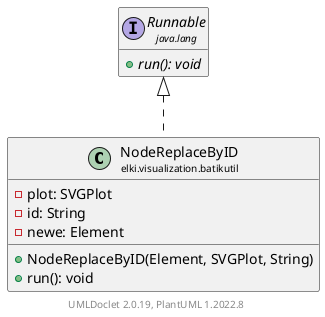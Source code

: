 @startuml
    remove .*\.(Instance|Par|Parameterizer|Factory)$
    set namespaceSeparator none
    hide empty fields
    hide empty methods

    class "<size:14>NodeReplaceByID\n<size:10>elki.visualization.batikutil" as elki.visualization.batikutil.NodeReplaceByID [[NodeReplaceByID.html]] {
        -plot: SVGPlot
        -id: String
        -newe: Element
        +NodeReplaceByID(Element, SVGPlot, String)
        +run(): void
    }

    interface "<size:14>Runnable\n<size:10>java.lang" as java.lang.Runnable {
        {abstract} +run(): void
    }

    java.lang.Runnable <|.. elki.visualization.batikutil.NodeReplaceByID

    center footer UMLDoclet 2.0.19, PlantUML 1.2022.8
@enduml
